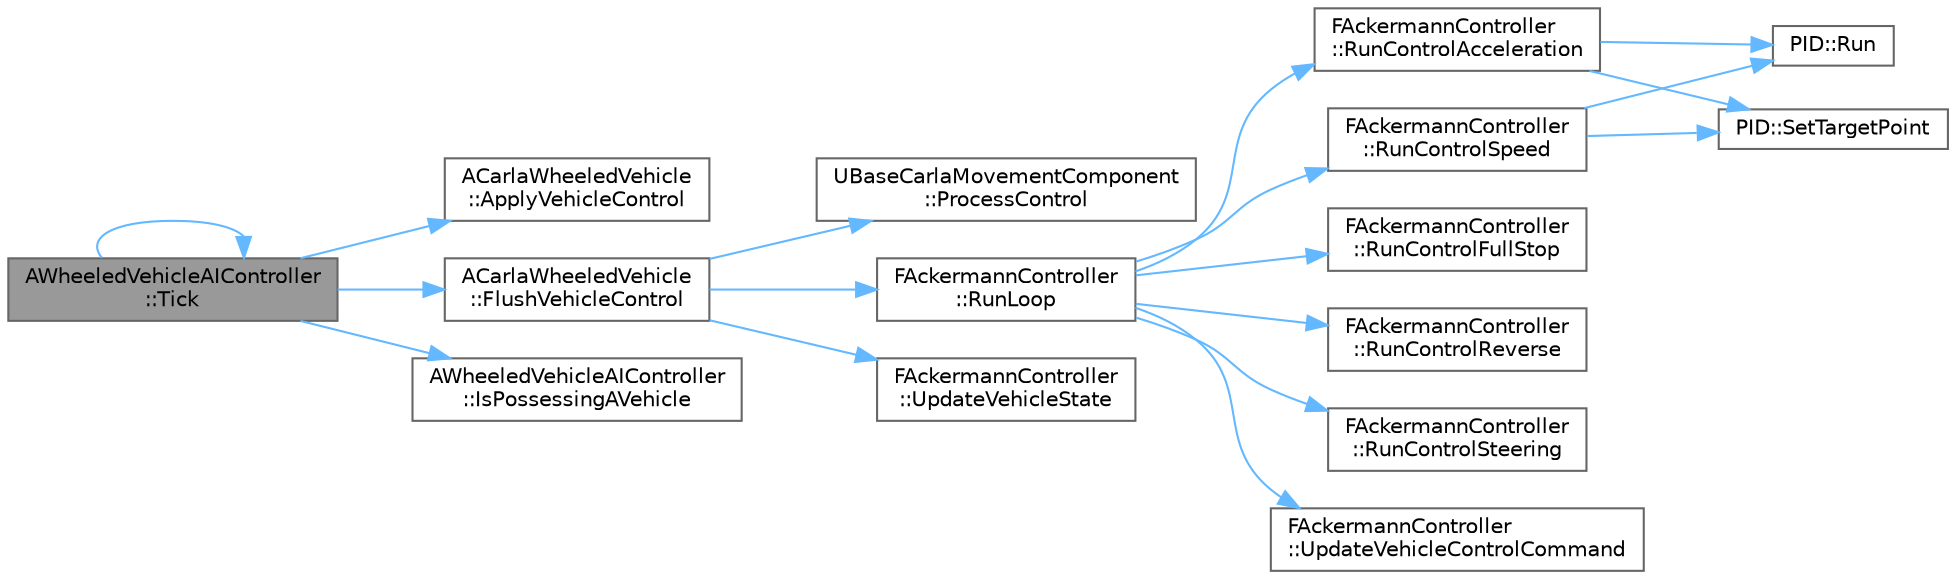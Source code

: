 digraph "AWheeledVehicleAIController::Tick"
{
 // INTERACTIVE_SVG=YES
 // LATEX_PDF_SIZE
  bgcolor="transparent";
  edge [fontname=Helvetica,fontsize=10,labelfontname=Helvetica,labelfontsize=10];
  node [fontname=Helvetica,fontsize=10,shape=box,height=0.2,width=0.4];
  rankdir="LR";
  Node1 [id="Node000001",label="AWheeledVehicleAIController\l::Tick",height=0.2,width=0.4,color="gray40", fillcolor="grey60", style="filled", fontcolor="black",tooltip=" "];
  Node1 -> Node2 [id="edge1_Node000001_Node000002",color="steelblue1",style="solid",tooltip=" "];
  Node2 [id="Node000002",label="ACarlaWheeledVehicle\l::ApplyVehicleControl",height=0.2,width=0.4,color="grey40", fillcolor="white", style="filled",URL="$d5/d70/classACarlaWheeledVehicle.html#ab4b3d9f052562127d457c33368449cf6",tooltip=" "];
  Node1 -> Node3 [id="edge2_Node000001_Node000003",color="steelblue1",style="solid",tooltip=" "];
  Node3 [id="Node000003",label="ACarlaWheeledVehicle\l::FlushVehicleControl",height=0.2,width=0.4,color="grey40", fillcolor="white", style="filled",URL="$d5/d70/classACarlaWheeledVehicle.html#ab459a4006f9f2f8d83228dfd74422f08",tooltip=" "];
  Node3 -> Node4 [id="edge3_Node000003_Node000004",color="steelblue1",style="solid",tooltip=" "];
  Node4 [id="Node000004",label="UBaseCarlaMovementComponent\l::ProcessControl",height=0.2,width=0.4,color="grey40", fillcolor="white", style="filled",URL="$d2/d48/classUBaseCarlaMovementComponent.html#a0b200f4e7e4617eedd63d8a9ed88bc97",tooltip=" "];
  Node3 -> Node5 [id="edge4_Node000003_Node000005",color="steelblue1",style="solid",tooltip=" "];
  Node5 [id="Node000005",label="FAckermannController\l::RunLoop",height=0.2,width=0.4,color="grey40", fillcolor="white", style="filled",URL="$d7/db5/classFAckermannController.html#aa39500068afd3a34be2a15292575312c",tooltip=" "];
  Node5 -> Node6 [id="edge5_Node000005_Node000006",color="steelblue1",style="solid",tooltip=" "];
  Node6 [id="Node000006",label="FAckermannController\l::RunControlAcceleration",height=0.2,width=0.4,color="grey40", fillcolor="white", style="filled",URL="$d7/db5/classFAckermannController.html#a4230ae19dd90c0b4fc76799e5569803b",tooltip=" "];
  Node6 -> Node7 [id="edge6_Node000006_Node000007",color="steelblue1",style="solid",tooltip=" "];
  Node7 [id="Node000007",label="PID::Run",height=0.2,width=0.4,color="grey40", fillcolor="white", style="filled",URL="$d8/da9/classPID.html#af6256fb4ab458508e5cf647cce699e00",tooltip=" "];
  Node6 -> Node8 [id="edge7_Node000006_Node000008",color="steelblue1",style="solid",tooltip=" "];
  Node8 [id="Node000008",label="PID::SetTargetPoint",height=0.2,width=0.4,color="grey40", fillcolor="white", style="filled",URL="$d8/da9/classPID.html#abea9156ba28794984e3145dcf02f976a",tooltip=" "];
  Node5 -> Node9 [id="edge8_Node000005_Node000009",color="steelblue1",style="solid",tooltip=" "];
  Node9 [id="Node000009",label="FAckermannController\l::RunControlFullStop",height=0.2,width=0.4,color="grey40", fillcolor="white", style="filled",URL="$d7/db5/classFAckermannController.html#a7878b286038f534c13cb7e647bac463d",tooltip=" "];
  Node5 -> Node10 [id="edge9_Node000005_Node000010",color="steelblue1",style="solid",tooltip=" "];
  Node10 [id="Node000010",label="FAckermannController\l::RunControlReverse",height=0.2,width=0.4,color="grey40", fillcolor="white", style="filled",URL="$d7/db5/classFAckermannController.html#ae9e922d5ec13dd7994026d3141860724",tooltip=" "];
  Node5 -> Node11 [id="edge10_Node000005_Node000011",color="steelblue1",style="solid",tooltip=" "];
  Node11 [id="Node000011",label="FAckermannController\l::RunControlSpeed",height=0.2,width=0.4,color="grey40", fillcolor="white", style="filled",URL="$d7/db5/classFAckermannController.html#af73138d080349d8afb0de6adea6d86b2",tooltip=" "];
  Node11 -> Node7 [id="edge11_Node000011_Node000007",color="steelblue1",style="solid",tooltip=" "];
  Node11 -> Node8 [id="edge12_Node000011_Node000008",color="steelblue1",style="solid",tooltip=" "];
  Node5 -> Node12 [id="edge13_Node000005_Node000012",color="steelblue1",style="solid",tooltip=" "];
  Node12 [id="Node000012",label="FAckermannController\l::RunControlSteering",height=0.2,width=0.4,color="grey40", fillcolor="white", style="filled",URL="$d7/db5/classFAckermannController.html#a5498898a6b17ec30869e1bdc288423b6",tooltip=" "];
  Node5 -> Node13 [id="edge14_Node000005_Node000013",color="steelblue1",style="solid",tooltip=" "];
  Node13 [id="Node000013",label="FAckermannController\l::UpdateVehicleControlCommand",height=0.2,width=0.4,color="grey40", fillcolor="white", style="filled",URL="$d7/db5/classFAckermannController.html#a23e786f3e0bd6997b621af3280fdb082",tooltip=" "];
  Node3 -> Node14 [id="edge15_Node000003_Node000014",color="steelblue1",style="solid",tooltip=" "];
  Node14 [id="Node000014",label="FAckermannController\l::UpdateVehicleState",height=0.2,width=0.4,color="grey40", fillcolor="white", style="filled",URL="$d7/db5/classFAckermannController.html#a639dfba3f20936316662e5e6e65e2ba7",tooltip=" "];
  Node1 -> Node15 [id="edge16_Node000001_Node000015",color="steelblue1",style="solid",tooltip=" "];
  Node15 [id="Node000015",label="AWheeledVehicleAIController\l::IsPossessingAVehicle",height=0.2,width=0.4,color="grey40", fillcolor="white", style="filled",URL="$dd/dea/classAWheeledVehicleAIController.html#a6b385b015952f0dfc9104c44bda01399",tooltip=" "];
  Node1 -> Node1 [id="edge17_Node000001_Node000001",color="steelblue1",style="solid",tooltip=" "];
}
